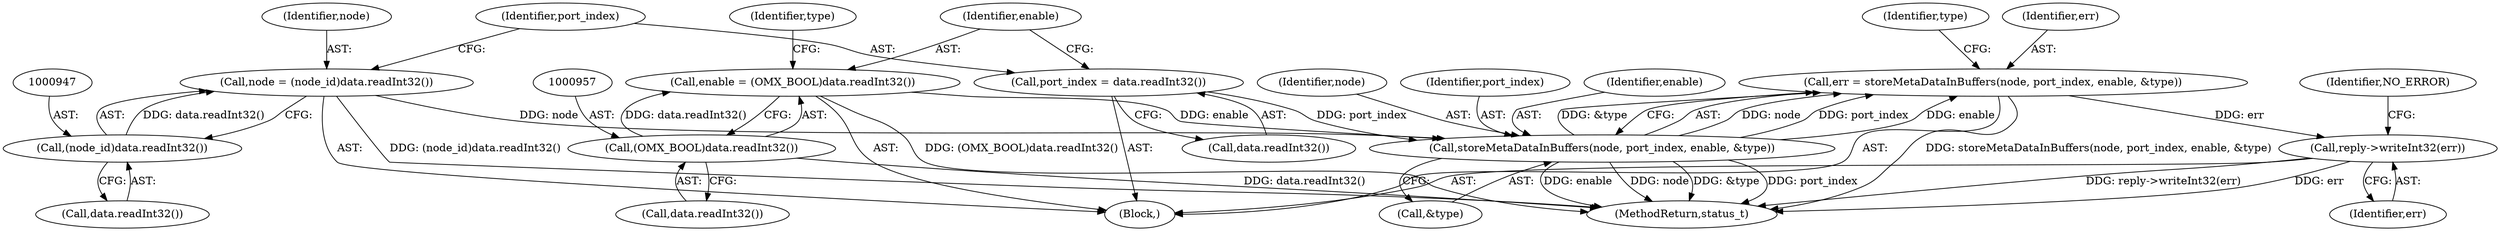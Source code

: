 digraph "0_Android_295c883fe3105b19bcd0f9e07d54c6b589fc5bff@API" {
"1000974" [label="(Call,reply->writeInt32(err))"];
"1000964" [label="(Call,err = storeMetaDataInBuffers(node, port_index, enable, &type))"];
"1000966" [label="(Call,storeMetaDataInBuffers(node, port_index, enable, &type))"];
"1000944" [label="(Call,node = (node_id)data.readInt32())"];
"1000946" [label="(Call,(node_id)data.readInt32())"];
"1000950" [label="(Call,port_index = data.readInt32())"];
"1000954" [label="(Call,enable = (OMX_BOOL)data.readInt32())"];
"1000956" [label="(Call,(OMX_BOOL)data.readInt32())"];
"1000966" [label="(Call,storeMetaDataInBuffers(node, port_index, enable, &type))"];
"1000977" [label="(Identifier,NO_ERROR)"];
"1000974" [label="(Call,reply->writeInt32(err))"];
"1000970" [label="(Call,&type)"];
"1000954" [label="(Call,enable = (OMX_BOOL)data.readInt32())"];
"1000950" [label="(Call,port_index = data.readInt32())"];
"1000973" [label="(Identifier,type)"];
"1000946" [label="(Call,(node_id)data.readInt32())"];
"1000965" [label="(Identifier,err)"];
"1000955" [label="(Identifier,enable)"];
"1000975" [label="(Identifier,err)"];
"1000958" [label="(Call,data.readInt32())"];
"1000968" [label="(Identifier,port_index)"];
"1000945" [label="(Identifier,node)"];
"1000951" [label="(Identifier,port_index)"];
"1000944" [label="(Call,node = (node_id)data.readInt32())"];
"1000969" [label="(Identifier,enable)"];
"1000956" [label="(Call,(OMX_BOOL)data.readInt32())"];
"1000952" [label="(Call,data.readInt32())"];
"1000938" [label="(Block,)"];
"1000967" [label="(Identifier,node)"];
"1000961" [label="(Identifier,type)"];
"1000964" [label="(Call,err = storeMetaDataInBuffers(node, port_index, enable, &type))"];
"1000948" [label="(Call,data.readInt32())"];
"1001343" [label="(MethodReturn,status_t)"];
"1000974" -> "1000938"  [label="AST: "];
"1000974" -> "1000975"  [label="CFG: "];
"1000975" -> "1000974"  [label="AST: "];
"1000977" -> "1000974"  [label="CFG: "];
"1000974" -> "1001343"  [label="DDG: reply->writeInt32(err)"];
"1000974" -> "1001343"  [label="DDG: err"];
"1000964" -> "1000974"  [label="DDG: err"];
"1000964" -> "1000938"  [label="AST: "];
"1000964" -> "1000966"  [label="CFG: "];
"1000965" -> "1000964"  [label="AST: "];
"1000966" -> "1000964"  [label="AST: "];
"1000973" -> "1000964"  [label="CFG: "];
"1000964" -> "1001343"  [label="DDG: storeMetaDataInBuffers(node, port_index, enable, &type)"];
"1000966" -> "1000964"  [label="DDG: node"];
"1000966" -> "1000964"  [label="DDG: port_index"];
"1000966" -> "1000964"  [label="DDG: enable"];
"1000966" -> "1000964"  [label="DDG: &type"];
"1000966" -> "1000970"  [label="CFG: "];
"1000967" -> "1000966"  [label="AST: "];
"1000968" -> "1000966"  [label="AST: "];
"1000969" -> "1000966"  [label="AST: "];
"1000970" -> "1000966"  [label="AST: "];
"1000966" -> "1001343"  [label="DDG: enable"];
"1000966" -> "1001343"  [label="DDG: node"];
"1000966" -> "1001343"  [label="DDG: &type"];
"1000966" -> "1001343"  [label="DDG: port_index"];
"1000944" -> "1000966"  [label="DDG: node"];
"1000950" -> "1000966"  [label="DDG: port_index"];
"1000954" -> "1000966"  [label="DDG: enable"];
"1000944" -> "1000938"  [label="AST: "];
"1000944" -> "1000946"  [label="CFG: "];
"1000945" -> "1000944"  [label="AST: "];
"1000946" -> "1000944"  [label="AST: "];
"1000951" -> "1000944"  [label="CFG: "];
"1000944" -> "1001343"  [label="DDG: (node_id)data.readInt32()"];
"1000946" -> "1000944"  [label="DDG: data.readInt32()"];
"1000946" -> "1000948"  [label="CFG: "];
"1000947" -> "1000946"  [label="AST: "];
"1000948" -> "1000946"  [label="AST: "];
"1000950" -> "1000938"  [label="AST: "];
"1000950" -> "1000952"  [label="CFG: "];
"1000951" -> "1000950"  [label="AST: "];
"1000952" -> "1000950"  [label="AST: "];
"1000955" -> "1000950"  [label="CFG: "];
"1000954" -> "1000938"  [label="AST: "];
"1000954" -> "1000956"  [label="CFG: "];
"1000955" -> "1000954"  [label="AST: "];
"1000956" -> "1000954"  [label="AST: "];
"1000961" -> "1000954"  [label="CFG: "];
"1000954" -> "1001343"  [label="DDG: (OMX_BOOL)data.readInt32()"];
"1000956" -> "1000954"  [label="DDG: data.readInt32()"];
"1000956" -> "1000958"  [label="CFG: "];
"1000957" -> "1000956"  [label="AST: "];
"1000958" -> "1000956"  [label="AST: "];
"1000956" -> "1001343"  [label="DDG: data.readInt32()"];
}
